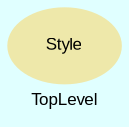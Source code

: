 digraph TopLevel {
    compound = true
    bgcolor = lightcyan1
    fontname = Arial
    fontsize = 8
    label = "TopLevel"
    node [
        fontname = Arial,
        fontsize = 8,
        color = black
    ]

    Style [
        fontcolor = black,
        URL = "classes/Style.html",
        shape = ellipse,
        color = palegoldenrod,
        style = filled,
        label = "Style"
    ]

}

